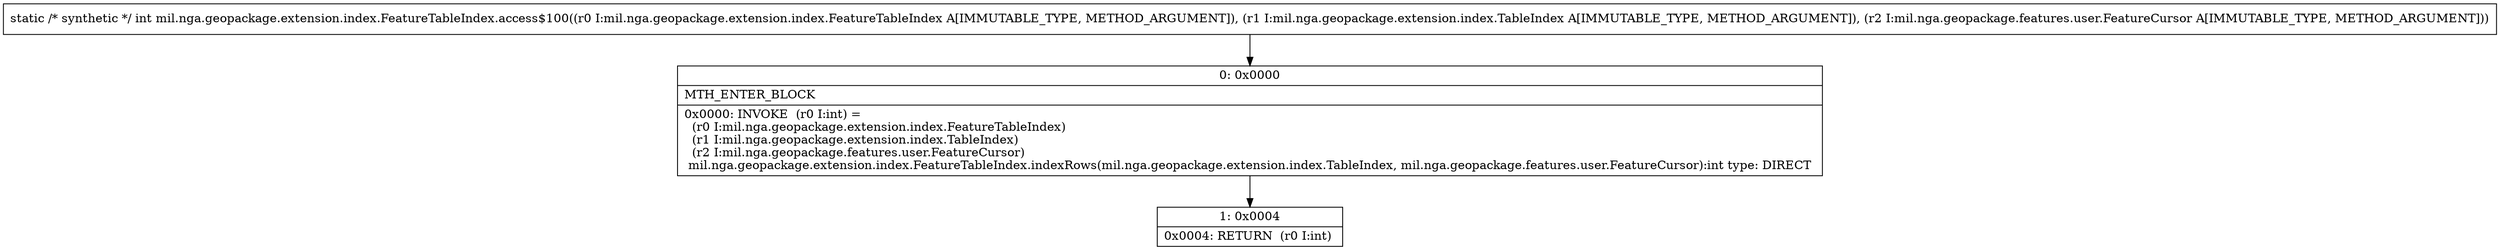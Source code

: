 digraph "CFG formil.nga.geopackage.extension.index.FeatureTableIndex.access$100(Lmil\/nga\/geopackage\/extension\/index\/FeatureTableIndex;Lmil\/nga\/geopackage\/extension\/index\/TableIndex;Lmil\/nga\/geopackage\/features\/user\/FeatureCursor;)I" {
Node_0 [shape=record,label="{0\:\ 0x0000|MTH_ENTER_BLOCK\l|0x0000: INVOKE  (r0 I:int) = \l  (r0 I:mil.nga.geopackage.extension.index.FeatureTableIndex)\l  (r1 I:mil.nga.geopackage.extension.index.TableIndex)\l  (r2 I:mil.nga.geopackage.features.user.FeatureCursor)\l mil.nga.geopackage.extension.index.FeatureTableIndex.indexRows(mil.nga.geopackage.extension.index.TableIndex, mil.nga.geopackage.features.user.FeatureCursor):int type: DIRECT \l}"];
Node_1 [shape=record,label="{1\:\ 0x0004|0x0004: RETURN  (r0 I:int) \l}"];
MethodNode[shape=record,label="{static \/* synthetic *\/ int mil.nga.geopackage.extension.index.FeatureTableIndex.access$100((r0 I:mil.nga.geopackage.extension.index.FeatureTableIndex A[IMMUTABLE_TYPE, METHOD_ARGUMENT]), (r1 I:mil.nga.geopackage.extension.index.TableIndex A[IMMUTABLE_TYPE, METHOD_ARGUMENT]), (r2 I:mil.nga.geopackage.features.user.FeatureCursor A[IMMUTABLE_TYPE, METHOD_ARGUMENT])) }"];
MethodNode -> Node_0;
Node_0 -> Node_1;
}

